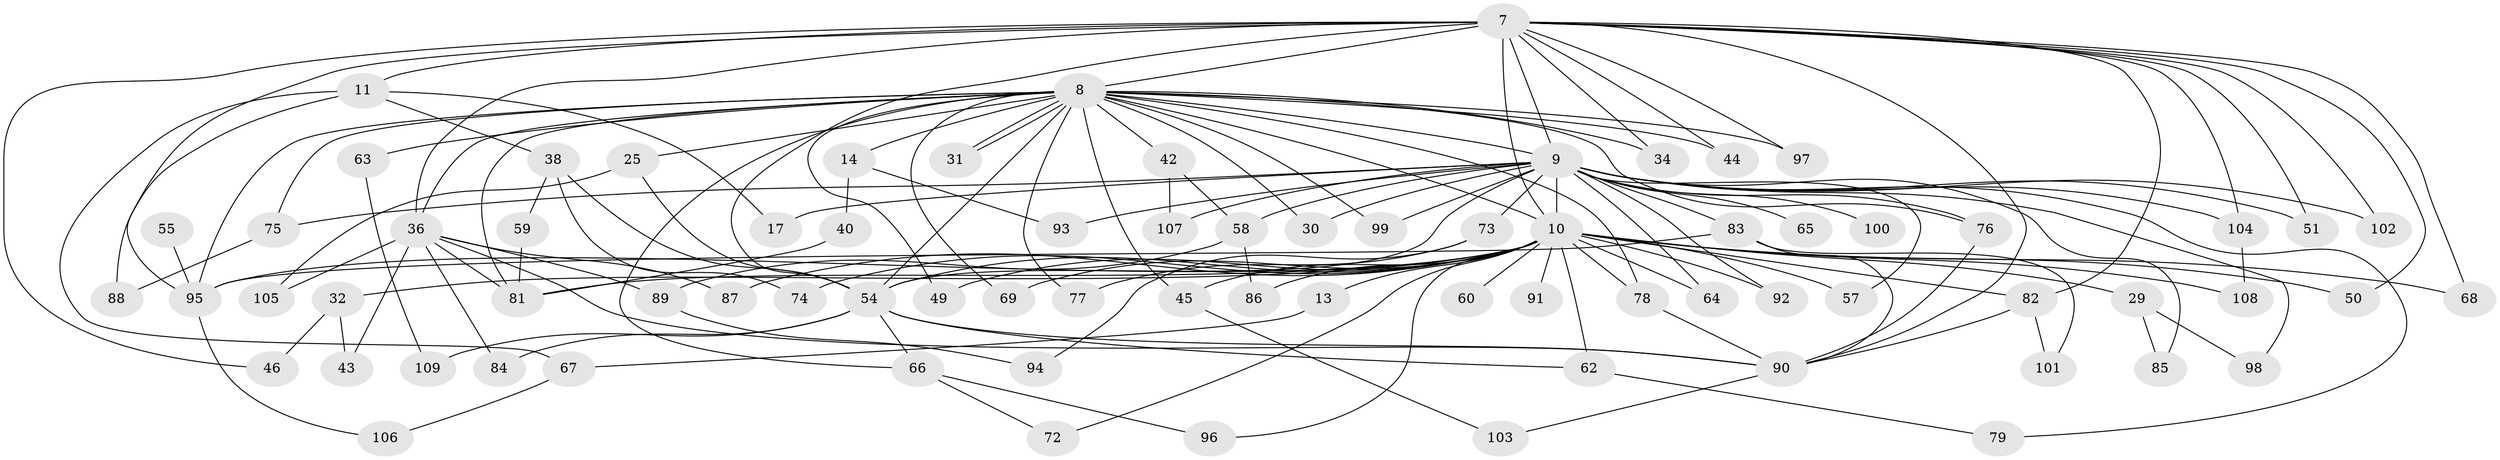 // original degree distribution, {22: 0.009174311926605505, 13: 0.009174311926605505, 27: 0.01834862385321101, 14: 0.009174311926605505, 18: 0.009174311926605505, 17: 0.01834862385321101, 31: 0.009174311926605505, 25: 0.009174311926605505, 6: 0.01834862385321101, 9: 0.009174311926605505, 3: 0.1926605504587156, 4: 0.11926605504587157, 2: 0.5229357798165137, 5: 0.045871559633027525}
// Generated by graph-tools (version 1.1) at 2025/49/03/04/25 21:49:15]
// undirected, 76 vertices, 146 edges
graph export_dot {
graph [start="1"]
  node [color=gray90,style=filled];
  7 [super="+6"];
  8 [super="+1"];
  9 [super="+5"];
  10 [super="+3"];
  11;
  13;
  14;
  17;
  25 [super="+22"];
  29;
  30;
  31;
  32;
  34;
  36 [super="+12"];
  38;
  40;
  42;
  43;
  44;
  45 [super="+39"];
  46;
  49;
  50;
  51;
  54 [super="+23+4"];
  55;
  57 [super="+18"];
  58;
  59;
  60;
  62;
  63;
  64;
  65;
  66;
  67;
  68;
  69;
  72;
  73;
  74;
  75 [super="+33"];
  76 [super="+52"];
  77;
  78 [super="+28"];
  79;
  81 [super="+48+41"];
  82 [super="+15+56"];
  83 [super="+35+53"];
  84;
  85;
  86;
  87;
  88;
  89;
  90 [super="+70+80+26"];
  91;
  92;
  93 [super="+24"];
  94;
  95 [super="+71"];
  96;
  97;
  98;
  99;
  100;
  101;
  102;
  103;
  104 [super="+27"];
  105;
  106;
  107;
  108;
  109;
  7 -- 8 [weight=4];
  7 -- 9 [weight=4];
  7 -- 10 [weight=4];
  7 -- 11 [weight=2];
  7 -- 44;
  7 -- 50;
  7 -- 68;
  7 -- 97;
  7 -- 102;
  7 -- 34;
  7 -- 36 [weight=2];
  7 -- 46;
  7 -- 51;
  7 -- 104;
  7 -- 82;
  7 -- 54 [weight=4];
  7 -- 90;
  7 -- 95;
  8 -- 9 [weight=4];
  8 -- 10 [weight=4];
  8 -- 14 [weight=2];
  8 -- 25 [weight=2];
  8 -- 30;
  8 -- 31;
  8 -- 31;
  8 -- 42 [weight=2];
  8 -- 45 [weight=2];
  8 -- 54 [weight=5];
  8 -- 63 [weight=2];
  8 -- 66;
  8 -- 69;
  8 -- 76;
  8 -- 77;
  8 -- 81 [weight=2];
  8 -- 97;
  8 -- 75 [weight=2];
  8 -- 34;
  8 -- 99;
  8 -- 44;
  8 -- 49;
  8 -- 36;
  8 -- 78;
  8 -- 95;
  9 -- 10 [weight=4];
  9 -- 17;
  9 -- 30;
  9 -- 58;
  9 -- 64;
  9 -- 65 [weight=2];
  9 -- 73 [weight=2];
  9 -- 79;
  9 -- 83 [weight=3];
  9 -- 85;
  9 -- 92;
  9 -- 93 [weight=2];
  9 -- 98;
  9 -- 99;
  9 -- 100 [weight=2];
  9 -- 102;
  9 -- 75;
  9 -- 104 [weight=2];
  9 -- 107;
  9 -- 51;
  9 -- 57 [weight=3];
  9 -- 54 [weight=4];
  9 -- 76;
  10 -- 13 [weight=2];
  10 -- 29 [weight=2];
  10 -- 32 [weight=2];
  10 -- 50;
  10 -- 60 [weight=2];
  10 -- 64;
  10 -- 69;
  10 -- 74;
  10 -- 86;
  10 -- 87;
  10 -- 108;
  10 -- 68;
  10 -- 72;
  10 -- 91;
  10 -- 92;
  10 -- 95 [weight=3];
  10 -- 96;
  10 -- 49;
  10 -- 62;
  10 -- 45;
  10 -- 57;
  10 -- 82 [weight=2];
  10 -- 54 [weight=5];
  10 -- 78;
  10 -- 81 [weight=2];
  11 -- 17;
  11 -- 38;
  11 -- 67;
  11 -- 88;
  13 -- 67;
  14 -- 40;
  14 -- 93;
  25 -- 105;
  25 -- 54;
  29 -- 85;
  29 -- 98;
  32 -- 43;
  32 -- 46;
  36 -- 87;
  36 -- 105;
  36 -- 43;
  36 -- 84;
  36 -- 89;
  36 -- 81;
  36 -- 90;
  38 -- 59;
  38 -- 74;
  38 -- 54;
  40 -- 81;
  42 -- 58;
  42 -- 107;
  45 -- 103;
  54 -- 66;
  54 -- 109;
  54 -- 84;
  54 -- 62;
  54 -- 90 [weight=2];
  55 -- 95;
  58 -- 86;
  58 -- 89;
  59 -- 81;
  62 -- 79;
  63 -- 109;
  66 -- 72;
  66 -- 96;
  67 -- 106;
  73 -- 77;
  73 -- 94;
  75 -- 88;
  76 -- 90;
  78 -- 90;
  82 -- 101;
  82 -- 90;
  83 -- 90 [weight=2];
  83 -- 101;
  83 -- 95;
  89 -- 94;
  90 -- 103;
  95 -- 106;
  104 -- 108;
}
